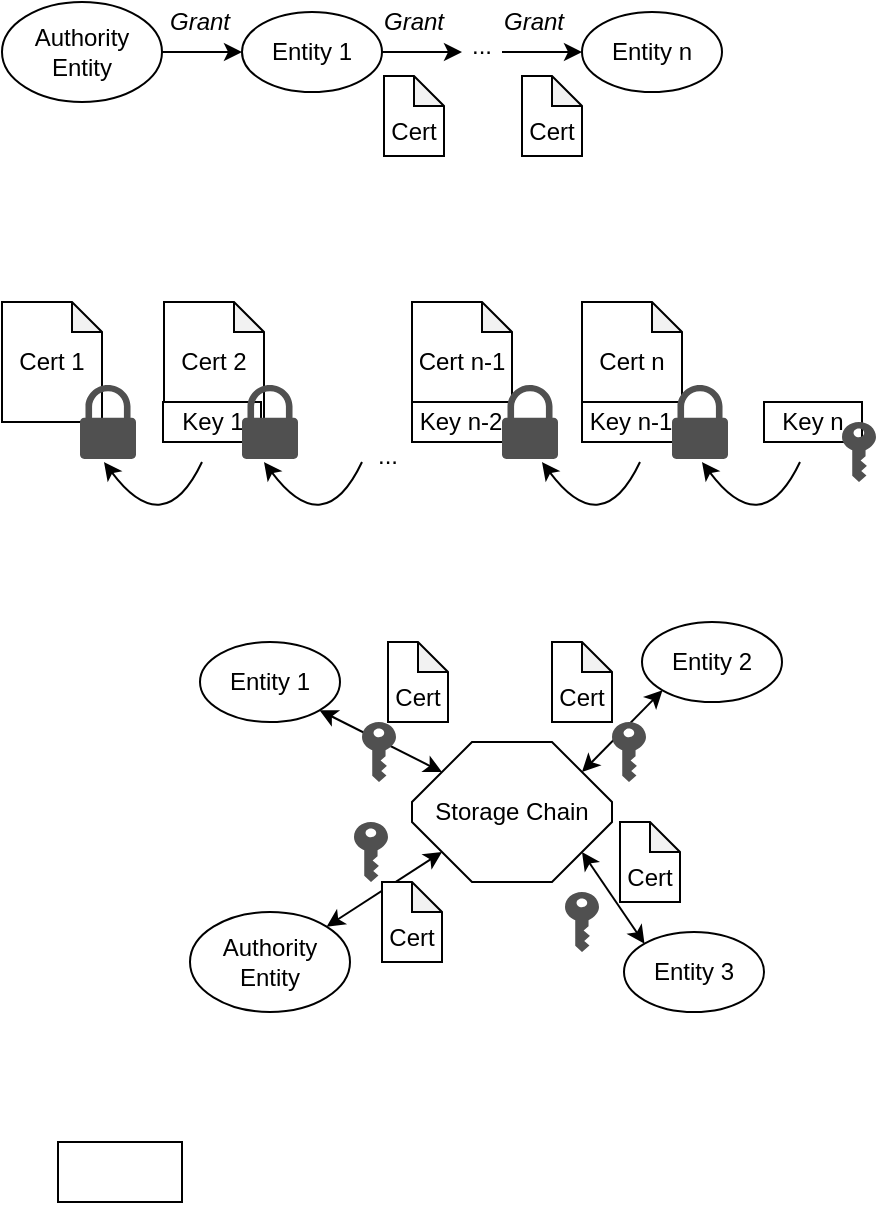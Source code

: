 <mxfile version="15.8.2" type="github">
  <diagram id="0TczY09dIJsgqQPIqadh" name="Page-1">
    <mxGraphModel dx="1018" dy="593" grid="1" gridSize="10" guides="1" tooltips="1" connect="1" arrows="1" fold="1" page="1" pageScale="1" pageWidth="850" pageHeight="1100" math="0" shadow="0">
      <root>
        <mxCell id="0" />
        <mxCell id="1" parent="0" />
        <mxCell id="RIr1uTYLNQnh8_1ja7Qw-29" value="Key n" style="rounded=0;whiteSpace=wrap;html=1;" vertex="1" parent="1">
          <mxGeometry x="511" y="420" width="49" height="20" as="geometry" />
        </mxCell>
        <mxCell id="RIr1uTYLNQnh8_1ja7Qw-1" value="Authority&lt;br&gt;Entity" style="ellipse;whiteSpace=wrap;html=1;" vertex="1" parent="1">
          <mxGeometry x="130" y="220" width="80" height="50" as="geometry" />
        </mxCell>
        <mxCell id="RIr1uTYLNQnh8_1ja7Qw-4" value="Entity 1" style="ellipse;whiteSpace=wrap;html=1;" vertex="1" parent="1">
          <mxGeometry x="250" y="225" width="70" height="40" as="geometry" />
        </mxCell>
        <mxCell id="RIr1uTYLNQnh8_1ja7Qw-5" value="Entity n" style="ellipse;whiteSpace=wrap;html=1;" vertex="1" parent="1">
          <mxGeometry x="420" y="225" width="70" height="40" as="geometry" />
        </mxCell>
        <mxCell id="RIr1uTYLNQnh8_1ja7Qw-6" value="" style="endArrow=classic;html=1;rounded=0;exitX=1;exitY=0.5;exitDx=0;exitDy=0;entryX=0;entryY=0.5;entryDx=0;entryDy=0;" edge="1" parent="1" source="RIr1uTYLNQnh8_1ja7Qw-1" target="RIr1uTYLNQnh8_1ja7Qw-4">
          <mxGeometry width="50" height="50" relative="1" as="geometry">
            <mxPoint x="400" y="340" as="sourcePoint" />
            <mxPoint x="450" y="290" as="targetPoint" />
          </mxGeometry>
        </mxCell>
        <mxCell id="RIr1uTYLNQnh8_1ja7Qw-7" value="&lt;i&gt;Grant&lt;/i&gt;" style="text;html=1;strokeColor=none;fillColor=none;align=center;verticalAlign=middle;whiteSpace=wrap;rounded=0;" vertex="1" parent="1">
          <mxGeometry x="199" y="220" width="60" height="20" as="geometry" />
        </mxCell>
        <mxCell id="RIr1uTYLNQnh8_1ja7Qw-9" value="" style="endArrow=classic;html=1;rounded=0;exitX=1;exitY=0.5;exitDx=0;exitDy=0;" edge="1" parent="1" source="RIr1uTYLNQnh8_1ja7Qw-4">
          <mxGeometry width="50" height="50" relative="1" as="geometry">
            <mxPoint x="220" y="255" as="sourcePoint" />
            <mxPoint x="360" y="245" as="targetPoint" />
          </mxGeometry>
        </mxCell>
        <mxCell id="RIr1uTYLNQnh8_1ja7Qw-10" value="" style="endArrow=classic;html=1;rounded=0;entryX=0;entryY=0.5;entryDx=0;entryDy=0;" edge="1" parent="1" target="RIr1uTYLNQnh8_1ja7Qw-5">
          <mxGeometry width="50" height="50" relative="1" as="geometry">
            <mxPoint x="380" y="245" as="sourcePoint" />
            <mxPoint x="330" y="255" as="targetPoint" />
          </mxGeometry>
        </mxCell>
        <mxCell id="RIr1uTYLNQnh8_1ja7Qw-12" value="..." style="text;html=1;strokeColor=none;fillColor=none;align=center;verticalAlign=middle;whiteSpace=wrap;rounded=0;" vertex="1" parent="1">
          <mxGeometry x="340" y="227" width="60" height="30" as="geometry" />
        </mxCell>
        <mxCell id="RIr1uTYLNQnh8_1ja7Qw-13" value="&lt;i&gt;Grant&lt;/i&gt;" style="text;html=1;strokeColor=none;fillColor=none;align=center;verticalAlign=middle;whiteSpace=wrap;rounded=0;" vertex="1" parent="1">
          <mxGeometry x="306" y="220" width="60" height="20" as="geometry" />
        </mxCell>
        <mxCell id="RIr1uTYLNQnh8_1ja7Qw-14" value="&lt;i&gt;Grant&lt;/i&gt;" style="text;html=1;strokeColor=none;fillColor=none;align=center;verticalAlign=middle;whiteSpace=wrap;rounded=0;" vertex="1" parent="1">
          <mxGeometry x="366" y="220" width="60" height="20" as="geometry" />
        </mxCell>
        <mxCell id="RIr1uTYLNQnh8_1ja7Qw-15" value="Cert 1" style="shape=note;whiteSpace=wrap;html=1;backgroundOutline=1;darkOpacity=0.05;size=15;" vertex="1" parent="1">
          <mxGeometry x="130" y="370" width="50" height="60" as="geometry" />
        </mxCell>
        <mxCell id="RIr1uTYLNQnh8_1ja7Qw-16" value="&lt;br&gt;Cert" style="shape=note;whiteSpace=wrap;html=1;backgroundOutline=1;darkOpacity=0.05;size=15;" vertex="1" parent="1">
          <mxGeometry x="321" y="257" width="30" height="40" as="geometry" />
        </mxCell>
        <mxCell id="RIr1uTYLNQnh8_1ja7Qw-17" value="&lt;br&gt;Cert" style="shape=note;whiteSpace=wrap;html=1;backgroundOutline=1;darkOpacity=0.05;size=15;" vertex="1" parent="1">
          <mxGeometry x="390" y="257" width="30" height="40" as="geometry" />
        </mxCell>
        <mxCell id="RIr1uTYLNQnh8_1ja7Qw-18" value="Cert 2" style="shape=note;whiteSpace=wrap;html=1;backgroundOutline=1;darkOpacity=0.05;size=15;" vertex="1" parent="1">
          <mxGeometry x="211" y="370" width="50" height="60" as="geometry" />
        </mxCell>
        <mxCell id="RIr1uTYLNQnh8_1ja7Qw-19" value="Cert n-1" style="shape=note;whiteSpace=wrap;html=1;backgroundOutline=1;darkOpacity=0.05;size=15;" vertex="1" parent="1">
          <mxGeometry x="335" y="370" width="50" height="60" as="geometry" />
        </mxCell>
        <mxCell id="RIr1uTYLNQnh8_1ja7Qw-20" value="Key 1" style="rounded=0;whiteSpace=wrap;html=1;" vertex="1" parent="1">
          <mxGeometry x="210.5" y="420" width="49" height="20" as="geometry" />
        </mxCell>
        <mxCell id="RIr1uTYLNQnh8_1ja7Qw-21" value="Key n-2" style="rounded=0;whiteSpace=wrap;html=1;" vertex="1" parent="1">
          <mxGeometry x="335" y="420" width="49" height="20" as="geometry" />
        </mxCell>
        <mxCell id="RIr1uTYLNQnh8_1ja7Qw-22" value="Cert n" style="shape=note;whiteSpace=wrap;html=1;backgroundOutline=1;darkOpacity=0.05;size=15;" vertex="1" parent="1">
          <mxGeometry x="420" y="370" width="50" height="60" as="geometry" />
        </mxCell>
        <mxCell id="RIr1uTYLNQnh8_1ja7Qw-23" value="Key n-1" style="rounded=0;whiteSpace=wrap;html=1;" vertex="1" parent="1">
          <mxGeometry x="420" y="420" width="49" height="20" as="geometry" />
        </mxCell>
        <mxCell id="RIr1uTYLNQnh8_1ja7Qw-24" value="" style="sketch=0;pointerEvents=1;shadow=0;dashed=0;html=1;strokeColor=none;fillColor=#505050;labelPosition=center;verticalLabelPosition=bottom;verticalAlign=top;outlineConnect=0;align=center;shape=mxgraph.office.security.lock_protected;" vertex="1" parent="1">
          <mxGeometry x="169" y="411.5" width="28" height="37" as="geometry" />
        </mxCell>
        <mxCell id="RIr1uTYLNQnh8_1ja7Qw-25" value="" style="sketch=0;pointerEvents=1;shadow=0;dashed=0;html=1;strokeColor=none;fillColor=#505050;labelPosition=center;verticalLabelPosition=bottom;verticalAlign=top;outlineConnect=0;align=center;shape=mxgraph.office.security.lock_protected;" vertex="1" parent="1">
          <mxGeometry x="250" y="411.5" width="28" height="37" as="geometry" />
        </mxCell>
        <mxCell id="RIr1uTYLNQnh8_1ja7Qw-26" value="" style="sketch=0;pointerEvents=1;shadow=0;dashed=0;html=1;strokeColor=none;fillColor=#505050;labelPosition=center;verticalLabelPosition=bottom;verticalAlign=top;outlineConnect=0;align=center;shape=mxgraph.office.security.lock_protected;" vertex="1" parent="1">
          <mxGeometry x="380" y="411.5" width="28" height="37" as="geometry" />
        </mxCell>
        <mxCell id="RIr1uTYLNQnh8_1ja7Qw-27" value="" style="sketch=0;pointerEvents=1;shadow=0;dashed=0;html=1;strokeColor=none;fillColor=#505050;labelPosition=center;verticalLabelPosition=bottom;verticalAlign=top;outlineConnect=0;align=center;shape=mxgraph.office.security.lock_protected;" vertex="1" parent="1">
          <mxGeometry x="465" y="411.5" width="28" height="37" as="geometry" />
        </mxCell>
        <mxCell id="RIr1uTYLNQnh8_1ja7Qw-28" value="" style="sketch=0;pointerEvents=1;shadow=0;dashed=0;html=1;strokeColor=none;fillColor=#505050;labelPosition=center;verticalLabelPosition=bottom;verticalAlign=top;outlineConnect=0;align=center;shape=mxgraph.office.security.key_permissions;" vertex="1" parent="1">
          <mxGeometry x="550" y="430" width="17" height="30" as="geometry" />
        </mxCell>
        <mxCell id="RIr1uTYLNQnh8_1ja7Qw-33" value="" style="curved=1;endArrow=classic;html=1;rounded=0;" edge="1" parent="1">
          <mxGeometry width="50" height="50" relative="1" as="geometry">
            <mxPoint x="230" y="450" as="sourcePoint" />
            <mxPoint x="181" y="450" as="targetPoint" />
            <Array as="points">
              <mxPoint x="211" y="490" />
            </Array>
          </mxGeometry>
        </mxCell>
        <mxCell id="RIr1uTYLNQnh8_1ja7Qw-34" value="" style="curved=1;endArrow=classic;html=1;rounded=0;" edge="1" parent="1">
          <mxGeometry width="50" height="50" relative="1" as="geometry">
            <mxPoint x="449" y="450" as="sourcePoint" />
            <mxPoint x="400" y="450" as="targetPoint" />
            <Array as="points">
              <mxPoint x="430" y="490" />
            </Array>
          </mxGeometry>
        </mxCell>
        <mxCell id="RIr1uTYLNQnh8_1ja7Qw-35" value="" style="curved=1;endArrow=classic;html=1;rounded=0;" edge="1" parent="1">
          <mxGeometry width="50" height="50" relative="1" as="geometry">
            <mxPoint x="529" y="450" as="sourcePoint" />
            <mxPoint x="480" y="450" as="targetPoint" />
            <Array as="points">
              <mxPoint x="510" y="490" />
            </Array>
          </mxGeometry>
        </mxCell>
        <mxCell id="RIr1uTYLNQnh8_1ja7Qw-36" value="" style="curved=1;endArrow=classic;html=1;rounded=0;" edge="1" parent="1">
          <mxGeometry width="50" height="50" relative="1" as="geometry">
            <mxPoint x="310" y="450" as="sourcePoint" />
            <mxPoint x="261" y="450" as="targetPoint" />
            <Array as="points">
              <mxPoint x="291" y="490" />
            </Array>
          </mxGeometry>
        </mxCell>
        <mxCell id="RIr1uTYLNQnh8_1ja7Qw-37" value="..." style="text;html=1;strokeColor=none;fillColor=none;align=center;verticalAlign=middle;whiteSpace=wrap;rounded=0;" vertex="1" parent="1">
          <mxGeometry x="293" y="432" width="60" height="30" as="geometry" />
        </mxCell>
        <mxCell id="RIr1uTYLNQnh8_1ja7Qw-38" value="Storage Chain" style="whiteSpace=wrap;html=1;shape=mxgraph.basic.octagon2;align=center;verticalAlign=middle;dx=15;" vertex="1" parent="1">
          <mxGeometry x="335" y="590" width="100" height="70" as="geometry" />
        </mxCell>
        <mxCell id="RIr1uTYLNQnh8_1ja7Qw-39" value="Authority&lt;br&gt;Entity" style="ellipse;whiteSpace=wrap;html=1;" vertex="1" parent="1">
          <mxGeometry x="224" y="675" width="80" height="50" as="geometry" />
        </mxCell>
        <mxCell id="RIr1uTYLNQnh8_1ja7Qw-40" value="Entity 1" style="ellipse;whiteSpace=wrap;html=1;" vertex="1" parent="1">
          <mxGeometry x="229" y="540" width="70" height="40" as="geometry" />
        </mxCell>
        <mxCell id="RIr1uTYLNQnh8_1ja7Qw-41" value="Entity 2" style="ellipse;whiteSpace=wrap;html=1;" vertex="1" parent="1">
          <mxGeometry x="450" y="530" width="70" height="40" as="geometry" />
        </mxCell>
        <mxCell id="RIr1uTYLNQnh8_1ja7Qw-42" value="Entity 3" style="ellipse;whiteSpace=wrap;html=1;" vertex="1" parent="1">
          <mxGeometry x="441" y="685" width="70" height="40" as="geometry" />
        </mxCell>
        <mxCell id="RIr1uTYLNQnh8_1ja7Qw-48" value="" style="endArrow=classic;startArrow=classic;html=1;rounded=0;entryX=1;entryY=1;entryDx=0;entryDy=0;exitX=0;exitY=0;exitDx=15;exitDy=15;exitPerimeter=0;" edge="1" parent="1" source="RIr1uTYLNQnh8_1ja7Qw-38" target="RIr1uTYLNQnh8_1ja7Qw-40">
          <mxGeometry width="50" height="50" relative="1" as="geometry">
            <mxPoint x="250" y="650" as="sourcePoint" />
            <mxPoint x="300" y="600" as="targetPoint" />
          </mxGeometry>
        </mxCell>
        <mxCell id="RIr1uTYLNQnh8_1ja7Qw-49" value="" style="endArrow=classic;startArrow=classic;html=1;rounded=0;entryX=1;entryY=0;entryDx=0;entryDy=0;exitX=0;exitY=0;exitDx=15;exitDy=55;exitPerimeter=0;" edge="1" parent="1" source="RIr1uTYLNQnh8_1ja7Qw-38" target="RIr1uTYLNQnh8_1ja7Qw-39">
          <mxGeometry width="50" height="50" relative="1" as="geometry">
            <mxPoint x="360" y="615" as="sourcePoint" />
            <mxPoint x="329.249" y="584.142" as="targetPoint" />
          </mxGeometry>
        </mxCell>
        <mxCell id="RIr1uTYLNQnh8_1ja7Qw-50" value="" style="endArrow=classic;startArrow=classic;html=1;rounded=0;entryX=0;entryY=0;entryDx=85;entryDy=15;exitX=0;exitY=1;exitDx=0;exitDy=0;entryPerimeter=0;" edge="1" parent="1" source="RIr1uTYLNQnh8_1ja7Qw-41" target="RIr1uTYLNQnh8_1ja7Qw-38">
          <mxGeometry width="50" height="50" relative="1" as="geometry">
            <mxPoint x="360" y="655" as="sourcePoint" />
            <mxPoint x="337.284" y="687.322" as="targetPoint" />
          </mxGeometry>
        </mxCell>
        <mxCell id="RIr1uTYLNQnh8_1ja7Qw-51" value="" style="endArrow=classic;startArrow=classic;html=1;rounded=0;entryX=0;entryY=0;entryDx=85;entryDy=55;exitX=0;exitY=0;exitDx=0;exitDy=0;entryPerimeter=0;" edge="1" parent="1" source="RIr1uTYLNQnh8_1ja7Qw-42" target="RIr1uTYLNQnh8_1ja7Qw-38">
          <mxGeometry width="50" height="50" relative="1" as="geometry">
            <mxPoint x="440.251" y="584.142" as="sourcePoint" />
            <mxPoint x="430" y="615" as="targetPoint" />
          </mxGeometry>
        </mxCell>
        <mxCell id="RIr1uTYLNQnh8_1ja7Qw-52" value="&lt;br&gt;Cert" style="shape=note;whiteSpace=wrap;html=1;backgroundOutline=1;darkOpacity=0.05;size=15;" vertex="1" parent="1">
          <mxGeometry x="323" y="540" width="30" height="40" as="geometry" />
        </mxCell>
        <mxCell id="RIr1uTYLNQnh8_1ja7Qw-54" value="&lt;br&gt;Cert" style="shape=note;whiteSpace=wrap;html=1;backgroundOutline=1;darkOpacity=0.05;size=15;" vertex="1" parent="1">
          <mxGeometry x="320" y="660" width="30" height="40" as="geometry" />
        </mxCell>
        <mxCell id="RIr1uTYLNQnh8_1ja7Qw-55" value="&lt;br&gt;Cert" style="shape=note;whiteSpace=wrap;html=1;backgroundOutline=1;darkOpacity=0.05;size=15;" vertex="1" parent="1">
          <mxGeometry x="439" y="630" width="30" height="40" as="geometry" />
        </mxCell>
        <mxCell id="RIr1uTYLNQnh8_1ja7Qw-56" value="&lt;br&gt;Cert" style="shape=note;whiteSpace=wrap;html=1;backgroundOutline=1;darkOpacity=0.05;size=15;" vertex="1" parent="1">
          <mxGeometry x="405" y="540" width="30" height="40" as="geometry" />
        </mxCell>
        <mxCell id="RIr1uTYLNQnh8_1ja7Qw-57" value="" style="sketch=0;pointerEvents=1;shadow=0;dashed=0;html=1;strokeColor=none;fillColor=#505050;labelPosition=center;verticalLabelPosition=bottom;verticalAlign=top;outlineConnect=0;align=center;shape=mxgraph.office.security.key_permissions;" vertex="1" parent="1">
          <mxGeometry x="310" y="580" width="17" height="30" as="geometry" />
        </mxCell>
        <mxCell id="RIr1uTYLNQnh8_1ja7Qw-58" value="" style="sketch=0;pointerEvents=1;shadow=0;dashed=0;html=1;strokeColor=none;fillColor=#505050;labelPosition=center;verticalLabelPosition=bottom;verticalAlign=top;outlineConnect=0;align=center;shape=mxgraph.office.security.key_permissions;" vertex="1" parent="1">
          <mxGeometry x="306" y="630" width="17" height="30" as="geometry" />
        </mxCell>
        <mxCell id="RIr1uTYLNQnh8_1ja7Qw-59" value="" style="sketch=0;pointerEvents=1;shadow=0;dashed=0;html=1;strokeColor=none;fillColor=#505050;labelPosition=center;verticalLabelPosition=bottom;verticalAlign=top;outlineConnect=0;align=center;shape=mxgraph.office.security.key_permissions;" vertex="1" parent="1">
          <mxGeometry x="435" y="580" width="17" height="30" as="geometry" />
        </mxCell>
        <mxCell id="RIr1uTYLNQnh8_1ja7Qw-60" value="" style="sketch=0;pointerEvents=1;shadow=0;dashed=0;html=1;strokeColor=none;fillColor=#505050;labelPosition=center;verticalLabelPosition=bottom;verticalAlign=top;outlineConnect=0;align=center;shape=mxgraph.office.security.key_permissions;" vertex="1" parent="1">
          <mxGeometry x="411.5" y="665" width="17" height="30" as="geometry" />
        </mxCell>
        <mxCell id="RIr1uTYLNQnh8_1ja7Qw-76" value="" style="rounded=0;whiteSpace=wrap;html=1;" vertex="1" parent="1">
          <mxGeometry x="158" y="790" width="62" height="30" as="geometry" />
        </mxCell>
      </root>
    </mxGraphModel>
  </diagram>
</mxfile>
